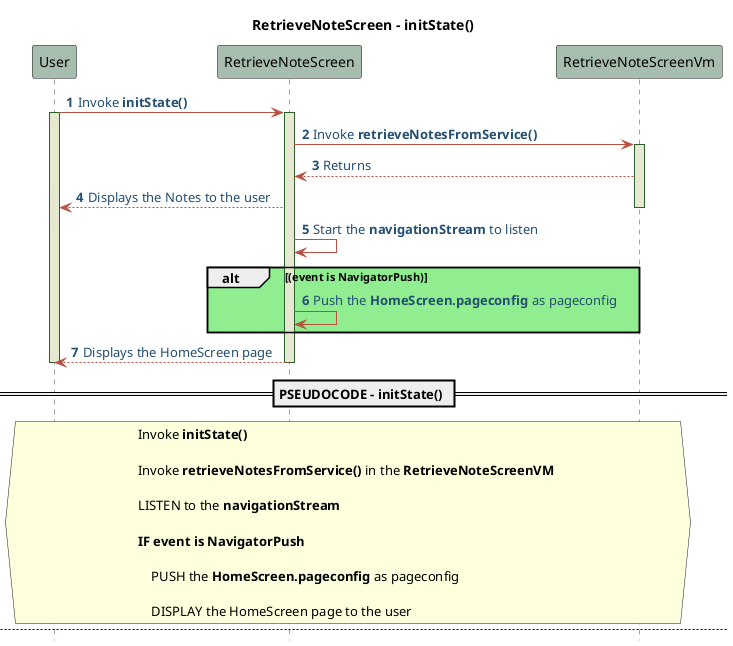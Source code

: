 @startuml RetrieveNoteScreen - Sequence - Pseudo 
!define POSITIVERESPONSE 90EE90

!define NEGATIVEERESPONSE EFBBBB

!define NUETRALRESPONSE F2DC79

skinparam sequence{
    ParticipantBackgroundColor #A7BEAE

    LifeLineBackgroundColor #E7E8D1

    LifeLineBorderColor #2C5F2D

    ActorBackgroundColor #FC766AFF

    ActorBorderColor #FC766AFF

    ArrowColor #B85042

    ArrowFontColor #234E70

}

title RetrieveNoteScreen - initState() 
autonumber 1
hide footbox 
User -> RetrieveNoteScreen : Invoke **initState()** 
activate User 
activate RetrieveNoteScreen 
RetrieveNoteScreen -> RetrieveNoteScreenVm : Invoke **retrieveNotesFromService()**
activate RetrieveNoteScreenVm 
RetrieveNoteScreenVm --> RetrieveNoteScreen : Returns
RetrieveNoteScreen --> User : Displays the Notes to the user 
deactivate RetrieveNoteScreenVm
RetrieveNoteScreen -> RetrieveNoteScreen : Start the **navigationStream** to listen
    alt #POSITIVERESPONSE (event is NavigatorPush)
        RetrieveNoteScreen -> RetrieveNoteScreen : Push the **HomeScreen.pageconfig** as pageconfig
    end
    RetrieveNoteScreen --> User : Displays the HomeScreen page 
deactivate User 
deactivate RetrieveNoteScreen

==PSEUDOCODE - initState() ==
hnote across 
    Invoke **initState()**

    Invoke **retrieveNotesFromService()** in the **RetrieveNoteScreenVM** 

    LISTEN to the **navigationStream** 

    **IF event is NavigatorPush** 

        PUSH the **HomeScreen.pageconfig** as pageconfig 

        DISPLAY the HomeScreen page to the user 
end hnote 

newpage RetrieveNoteScreen - dispose()
autonumber 1
hide footbox 
User -> RetrieveNoteScreen : Invoke **dispose()** 
activate User 
activate RetrieveNoteScreen
RetrieveNoteScreen -> RetrieveNoteScreen : Dispose the instance of **RetrieveNoteScreenVM** 
RetrieveNoteScreen --> User : Returns 
deactivate User 
deactivate RetrieveNoteScreen

==PSEUDOCODE - dispose()==
hnote across 
    INVOKE **dispose()** 

    DISPOSE the instance of *RetrieveNoteScreenVM** 
end hnote 